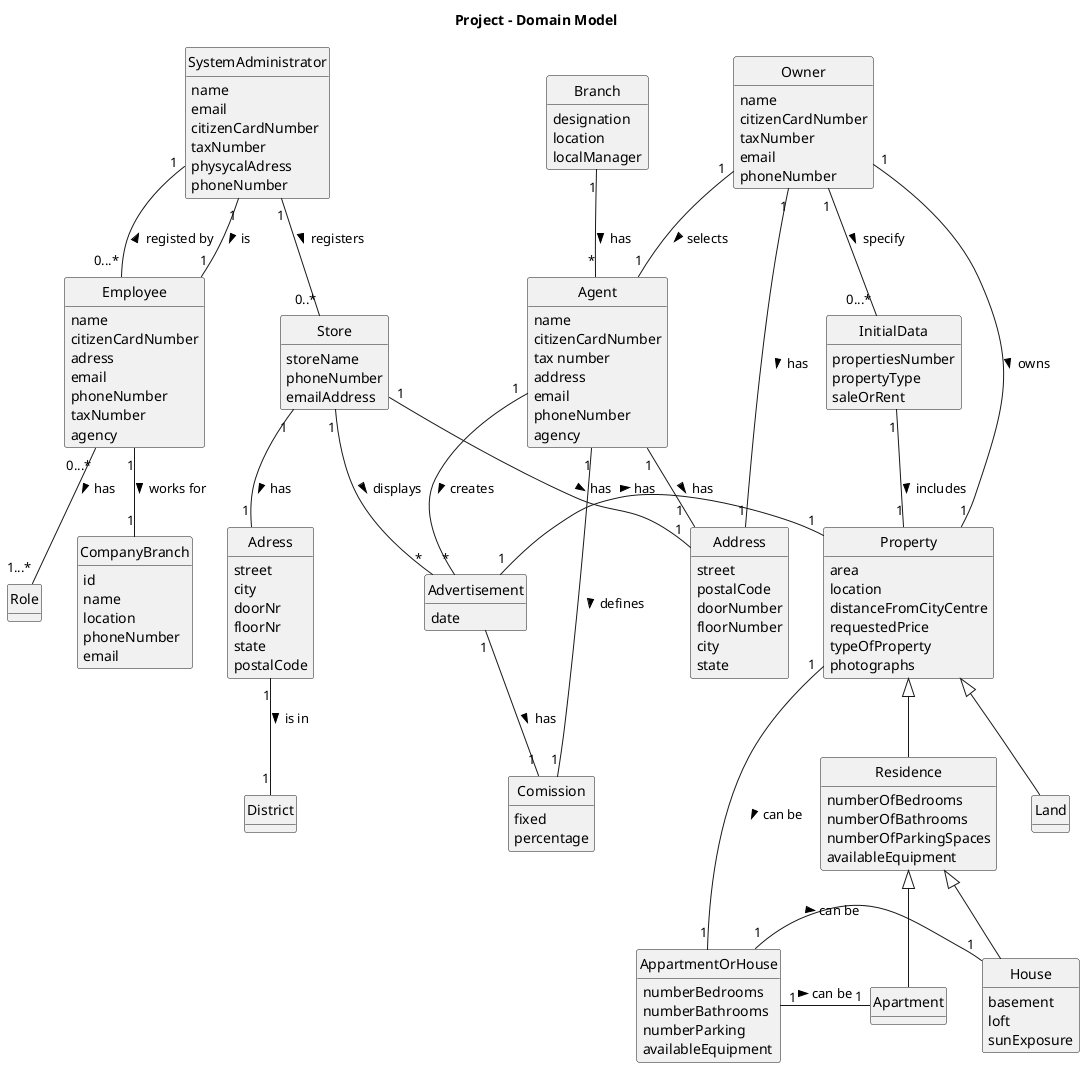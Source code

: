 @startuml
skinparam monochrome true
skinparam packageStyle rectangle
skinparam shadowing false

'left to right direction

skinparam classAttributeIconSize 0

hide circle
hide methods

title Project - Domain Model

class Adress{
street
city
doorNr
floorNr
state
postalCode
}

class District {
}

class Advertisement {
}

class Store {
    storeName
    phoneNumber
    emailAddress
}
class Branch {
    designation
    location
    localManager
}

class Agent {
    name
    citizenCardNumber
    tax number
    address
    email
    phoneNumber
    agency
}

class Property {
    area
    location
    distanceFromCityCentre
    requestedPrice
    typeOfProperty
    photographs
}
class Residence{
numberOfBedrooms
numberOfBathrooms
numberOfParkingSpaces
availableEquipment
}

class Advertisement {
    date
}

class AppartmentOrHouse {
    numberBedrooms
    numberBathrooms
    numberParking
    availableEquipment
}

class Comission {
    fixed
    percentage
}
class SystemAdministrator{
  name
  email
  citizenCardNumber
  taxNumber
  physycalAdress
  phoneNumber
}


class Employee {
    name
    citizenCardNumber
    adress
    email
    phoneNumber
    taxNumber
    agency
}

class CompanyBranch{
id
name
location
phoneNumber
email
}

class Owner{
name
citizenCardNumber
taxNumber
email
phoneNumber
}

class Role{
}
class Address {
    street
    postalCode
    doorNumber
    floorNumber
    city
    state
}
class InitialData{
propertiesNumber
propertyType
saleOrRent
}
class House{
basement
loft
sunExposure
}

class Apartment{
}
class Land{
}


SystemAdministrator "1" -- "0..*" Store : registers >
Store "1" -- "1" Address : has  >

SystemAdministrator "1"--"0...*" Employee: registed by <
SystemAdministrator "1"--"1" Employee: is >
Employee "1"--"1" CompanyBranch: works for >
Employee "0...*"--"1...*" Role: has >
Branch "1" -- "*" Agent : has >
Agent "1" -- "*" Advertisement : creates >
Owner "1" -- "1" Property : owns >
Advertisement "1" - "1" Property : has >
Property "1" -- "1" AppartmentOrHouse : can be >
AppartmentOrHouse "1" - "1" House : can be >
AppartmentOrHouse "1" - "1" Apartment : can be >
Advertisement "1" -- "1" Comission : has >
Agent "1" - "1" Comission : defines >

Store "1"-- "*" Advertisement : displays >
Store "1" -- "1" Adress : has  >
Adress "1" -- "1" District : is in >

Agent "1" -- "1  " Address : has  >

Owner "1" -- "0...*" InitialData : specify >
Owner "1" -- "1" Agent : selects >
Owner "1" -- "1" Address : has  >

InitialData "1" -- "1" Property : includes >

Property <|--  Residence
Property <|-- Land

Residence <|-- House
Residence <|-- Apartment
@enduml